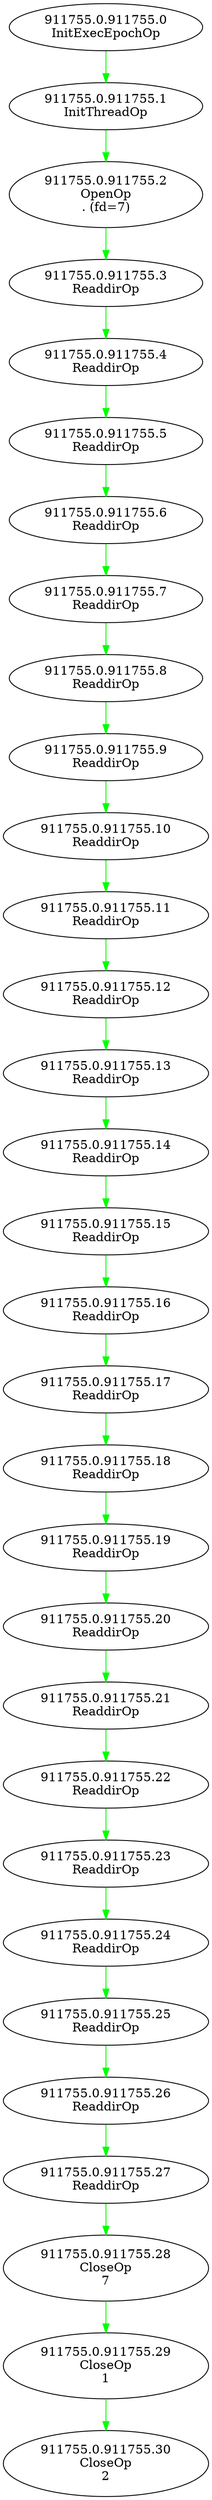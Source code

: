 strict digraph  {
"(911755, 0, 911755, 0)" [label="911755.0.911755.0\nInitExecEpochOp"];
"(911755, 0, 911755, 1)" [label="911755.0.911755.1\nInitThreadOp"];
"(911755, 0, 911755, 2)" [label="911755.0.911755.2\nOpenOp\n. (fd=7)"];
"(911755, 0, 911755, 3)" [label="911755.0.911755.3\nReaddirOp"];
"(911755, 0, 911755, 4)" [label="911755.0.911755.4\nReaddirOp"];
"(911755, 0, 911755, 5)" [label="911755.0.911755.5\nReaddirOp"];
"(911755, 0, 911755, 6)" [label="911755.0.911755.6\nReaddirOp"];
"(911755, 0, 911755, 7)" [label="911755.0.911755.7\nReaddirOp"];
"(911755, 0, 911755, 8)" [label="911755.0.911755.8\nReaddirOp"];
"(911755, 0, 911755, 9)" [label="911755.0.911755.9\nReaddirOp"];
"(911755, 0, 911755, 10)" [label="911755.0.911755.10\nReaddirOp"];
"(911755, 0, 911755, 11)" [label="911755.0.911755.11\nReaddirOp"];
"(911755, 0, 911755, 12)" [label="911755.0.911755.12\nReaddirOp"];
"(911755, 0, 911755, 13)" [label="911755.0.911755.13\nReaddirOp"];
"(911755, 0, 911755, 14)" [label="911755.0.911755.14\nReaddirOp"];
"(911755, 0, 911755, 15)" [label="911755.0.911755.15\nReaddirOp"];
"(911755, 0, 911755, 16)" [label="911755.0.911755.16\nReaddirOp"];
"(911755, 0, 911755, 17)" [label="911755.0.911755.17\nReaddirOp"];
"(911755, 0, 911755, 18)" [label="911755.0.911755.18\nReaddirOp"];
"(911755, 0, 911755, 19)" [label="911755.0.911755.19\nReaddirOp"];
"(911755, 0, 911755, 20)" [label="911755.0.911755.20\nReaddirOp"];
"(911755, 0, 911755, 21)" [label="911755.0.911755.21\nReaddirOp"];
"(911755, 0, 911755, 22)" [label="911755.0.911755.22\nReaddirOp"];
"(911755, 0, 911755, 23)" [label="911755.0.911755.23\nReaddirOp"];
"(911755, 0, 911755, 24)" [label="911755.0.911755.24\nReaddirOp"];
"(911755, 0, 911755, 25)" [label="911755.0.911755.25\nReaddirOp"];
"(911755, 0, 911755, 26)" [label="911755.0.911755.26\nReaddirOp"];
"(911755, 0, 911755, 27)" [label="911755.0.911755.27\nReaddirOp"];
"(911755, 0, 911755, 28)" [label="911755.0.911755.28\nCloseOp\n7"];
"(911755, 0, 911755, 29)" [label="911755.0.911755.29\nCloseOp\n1"];
"(911755, 0, 911755, 30)" [label="911755.0.911755.30\nCloseOp\n2"];
"(911755, 0, 911755, 0)" -> "(911755, 0, 911755, 1)"  [color=green];
"(911755, 0, 911755, 1)" -> "(911755, 0, 911755, 2)"  [color=green];
"(911755, 0, 911755, 2)" -> "(911755, 0, 911755, 3)"  [color=green];
"(911755, 0, 911755, 3)" -> "(911755, 0, 911755, 4)"  [color=green];
"(911755, 0, 911755, 4)" -> "(911755, 0, 911755, 5)"  [color=green];
"(911755, 0, 911755, 5)" -> "(911755, 0, 911755, 6)"  [color=green];
"(911755, 0, 911755, 6)" -> "(911755, 0, 911755, 7)"  [color=green];
"(911755, 0, 911755, 7)" -> "(911755, 0, 911755, 8)"  [color=green];
"(911755, 0, 911755, 8)" -> "(911755, 0, 911755, 9)"  [color=green];
"(911755, 0, 911755, 9)" -> "(911755, 0, 911755, 10)"  [color=green];
"(911755, 0, 911755, 10)" -> "(911755, 0, 911755, 11)"  [color=green];
"(911755, 0, 911755, 11)" -> "(911755, 0, 911755, 12)"  [color=green];
"(911755, 0, 911755, 12)" -> "(911755, 0, 911755, 13)"  [color=green];
"(911755, 0, 911755, 13)" -> "(911755, 0, 911755, 14)"  [color=green];
"(911755, 0, 911755, 14)" -> "(911755, 0, 911755, 15)"  [color=green];
"(911755, 0, 911755, 15)" -> "(911755, 0, 911755, 16)"  [color=green];
"(911755, 0, 911755, 16)" -> "(911755, 0, 911755, 17)"  [color=green];
"(911755, 0, 911755, 17)" -> "(911755, 0, 911755, 18)"  [color=green];
"(911755, 0, 911755, 18)" -> "(911755, 0, 911755, 19)"  [color=green];
"(911755, 0, 911755, 19)" -> "(911755, 0, 911755, 20)"  [color=green];
"(911755, 0, 911755, 20)" -> "(911755, 0, 911755, 21)"  [color=green];
"(911755, 0, 911755, 21)" -> "(911755, 0, 911755, 22)"  [color=green];
"(911755, 0, 911755, 22)" -> "(911755, 0, 911755, 23)"  [color=green];
"(911755, 0, 911755, 23)" -> "(911755, 0, 911755, 24)"  [color=green];
"(911755, 0, 911755, 24)" -> "(911755, 0, 911755, 25)"  [color=green];
"(911755, 0, 911755, 25)" -> "(911755, 0, 911755, 26)"  [color=green];
"(911755, 0, 911755, 26)" -> "(911755, 0, 911755, 27)"  [color=green];
"(911755, 0, 911755, 27)" -> "(911755, 0, 911755, 28)"  [color=green];
"(911755, 0, 911755, 28)" -> "(911755, 0, 911755, 29)"  [color=green];
"(911755, 0, 911755, 29)" -> "(911755, 0, 911755, 30)"  [color=green];
}

